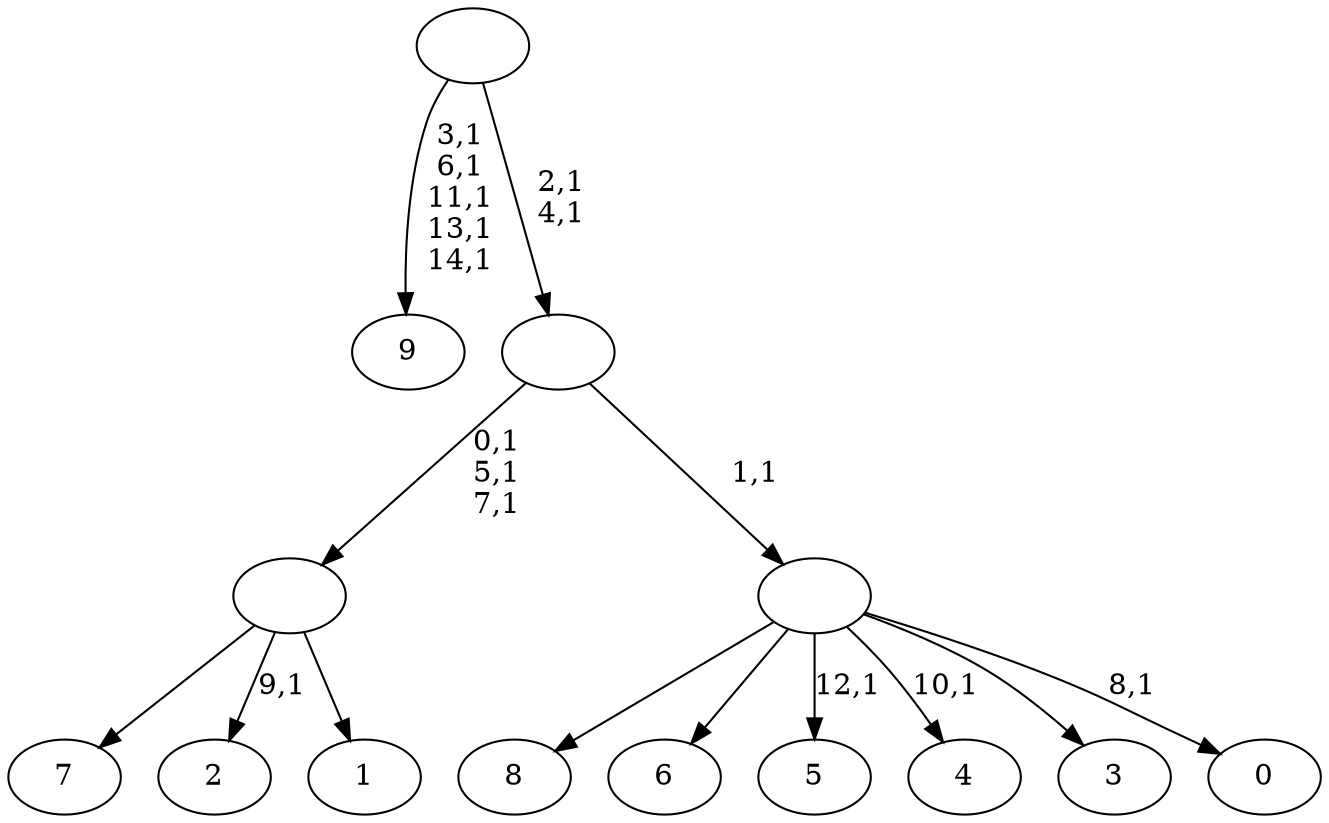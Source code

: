 digraph T {
	25 [label="9"]
	19 [label="8"]
	18 [label="7"]
	17 [label="6"]
	16 [label="5"]
	14 [label="4"]
	12 [label="3"]
	11 [label="2"]
	9 [label="1"]
	8 [label=""]
	5 [label="0"]
	3 [label=""]
	2 [label=""]
	0 [label=""]
	8 -> 11 [label="9,1"]
	8 -> 18 [label=""]
	8 -> 9 [label=""]
	3 -> 5 [label="8,1"]
	3 -> 14 [label="10,1"]
	3 -> 16 [label="12,1"]
	3 -> 19 [label=""]
	3 -> 17 [label=""]
	3 -> 12 [label=""]
	2 -> 8 [label="0,1\n5,1\n7,1"]
	2 -> 3 [label="1,1"]
	0 -> 2 [label="2,1\n4,1"]
	0 -> 25 [label="3,1\n6,1\n11,1\n13,1\n14,1"]
}
